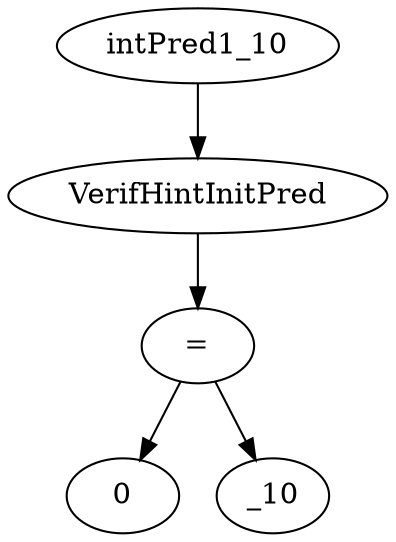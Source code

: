digraph dag {
0 [label="intPred1_10"];
1 [label="VerifHintInitPred"];
2 [label="="];
3 [label="0"];
4 [label="_10"];
"0" -> "1"[label=""]
"1" -> "2"[label=""]
"2" -> "4"[label=""]
"2" -> "3"[label=""]
}
